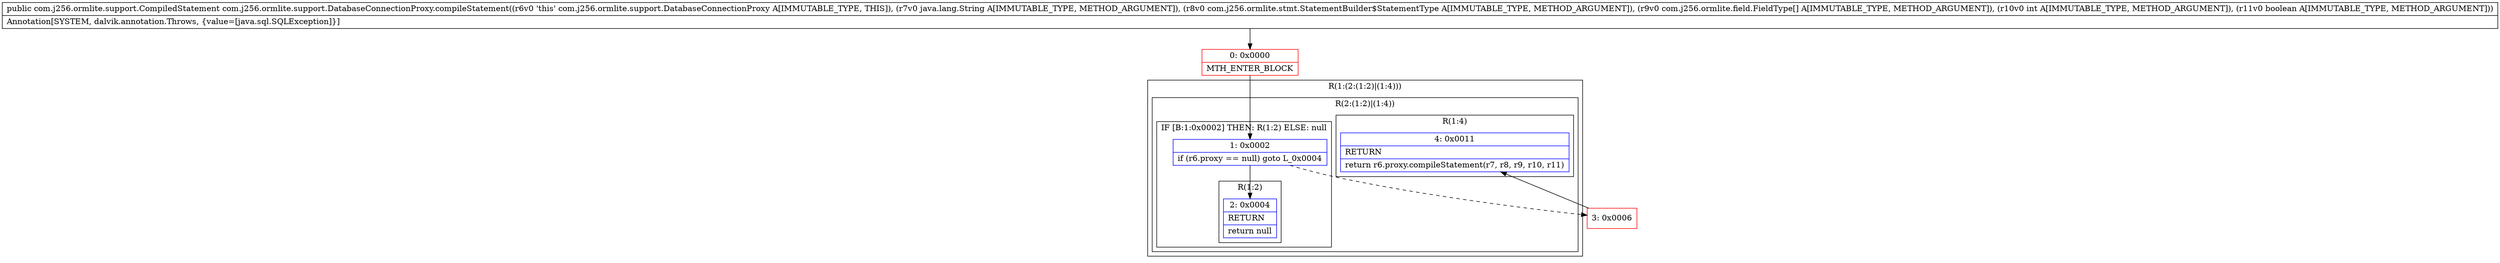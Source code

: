digraph "CFG forcom.j256.ormlite.support.DatabaseConnectionProxy.compileStatement(Ljava\/lang\/String;Lcom\/j256\/ormlite\/stmt\/StatementBuilder$StatementType;[Lcom\/j256\/ormlite\/field\/FieldType;IZ)Lcom\/j256\/ormlite\/support\/CompiledStatement;" {
subgraph cluster_Region_304057842 {
label = "R(1:(2:(1:2)|(1:4)))";
node [shape=record,color=blue];
subgraph cluster_Region_1005448879 {
label = "R(2:(1:2)|(1:4))";
node [shape=record,color=blue];
subgraph cluster_IfRegion_1920694063 {
label = "IF [B:1:0x0002] THEN: R(1:2) ELSE: null";
node [shape=record,color=blue];
Node_1 [shape=record,label="{1\:\ 0x0002|if (r6.proxy == null) goto L_0x0004\l}"];
subgraph cluster_Region_499065171 {
label = "R(1:2)";
node [shape=record,color=blue];
Node_2 [shape=record,label="{2\:\ 0x0004|RETURN\l|return null\l}"];
}
}
subgraph cluster_Region_1939955467 {
label = "R(1:4)";
node [shape=record,color=blue];
Node_4 [shape=record,label="{4\:\ 0x0011|RETURN\l|return r6.proxy.compileStatement(r7, r8, r9, r10, r11)\l}"];
}
}
}
Node_0 [shape=record,color=red,label="{0\:\ 0x0000|MTH_ENTER_BLOCK\l}"];
Node_3 [shape=record,color=red,label="{3\:\ 0x0006}"];
MethodNode[shape=record,label="{public com.j256.ormlite.support.CompiledStatement com.j256.ormlite.support.DatabaseConnectionProxy.compileStatement((r6v0 'this' com.j256.ormlite.support.DatabaseConnectionProxy A[IMMUTABLE_TYPE, THIS]), (r7v0 java.lang.String A[IMMUTABLE_TYPE, METHOD_ARGUMENT]), (r8v0 com.j256.ormlite.stmt.StatementBuilder$StatementType A[IMMUTABLE_TYPE, METHOD_ARGUMENT]), (r9v0 com.j256.ormlite.field.FieldType[] A[IMMUTABLE_TYPE, METHOD_ARGUMENT]), (r10v0 int A[IMMUTABLE_TYPE, METHOD_ARGUMENT]), (r11v0 boolean A[IMMUTABLE_TYPE, METHOD_ARGUMENT]))  | Annotation[SYSTEM, dalvik.annotation.Throws, \{value=[java.sql.SQLException]\}]\l}"];
MethodNode -> Node_0;
Node_1 -> Node_2;
Node_1 -> Node_3[style=dashed];
Node_0 -> Node_1;
Node_3 -> Node_4;
}


